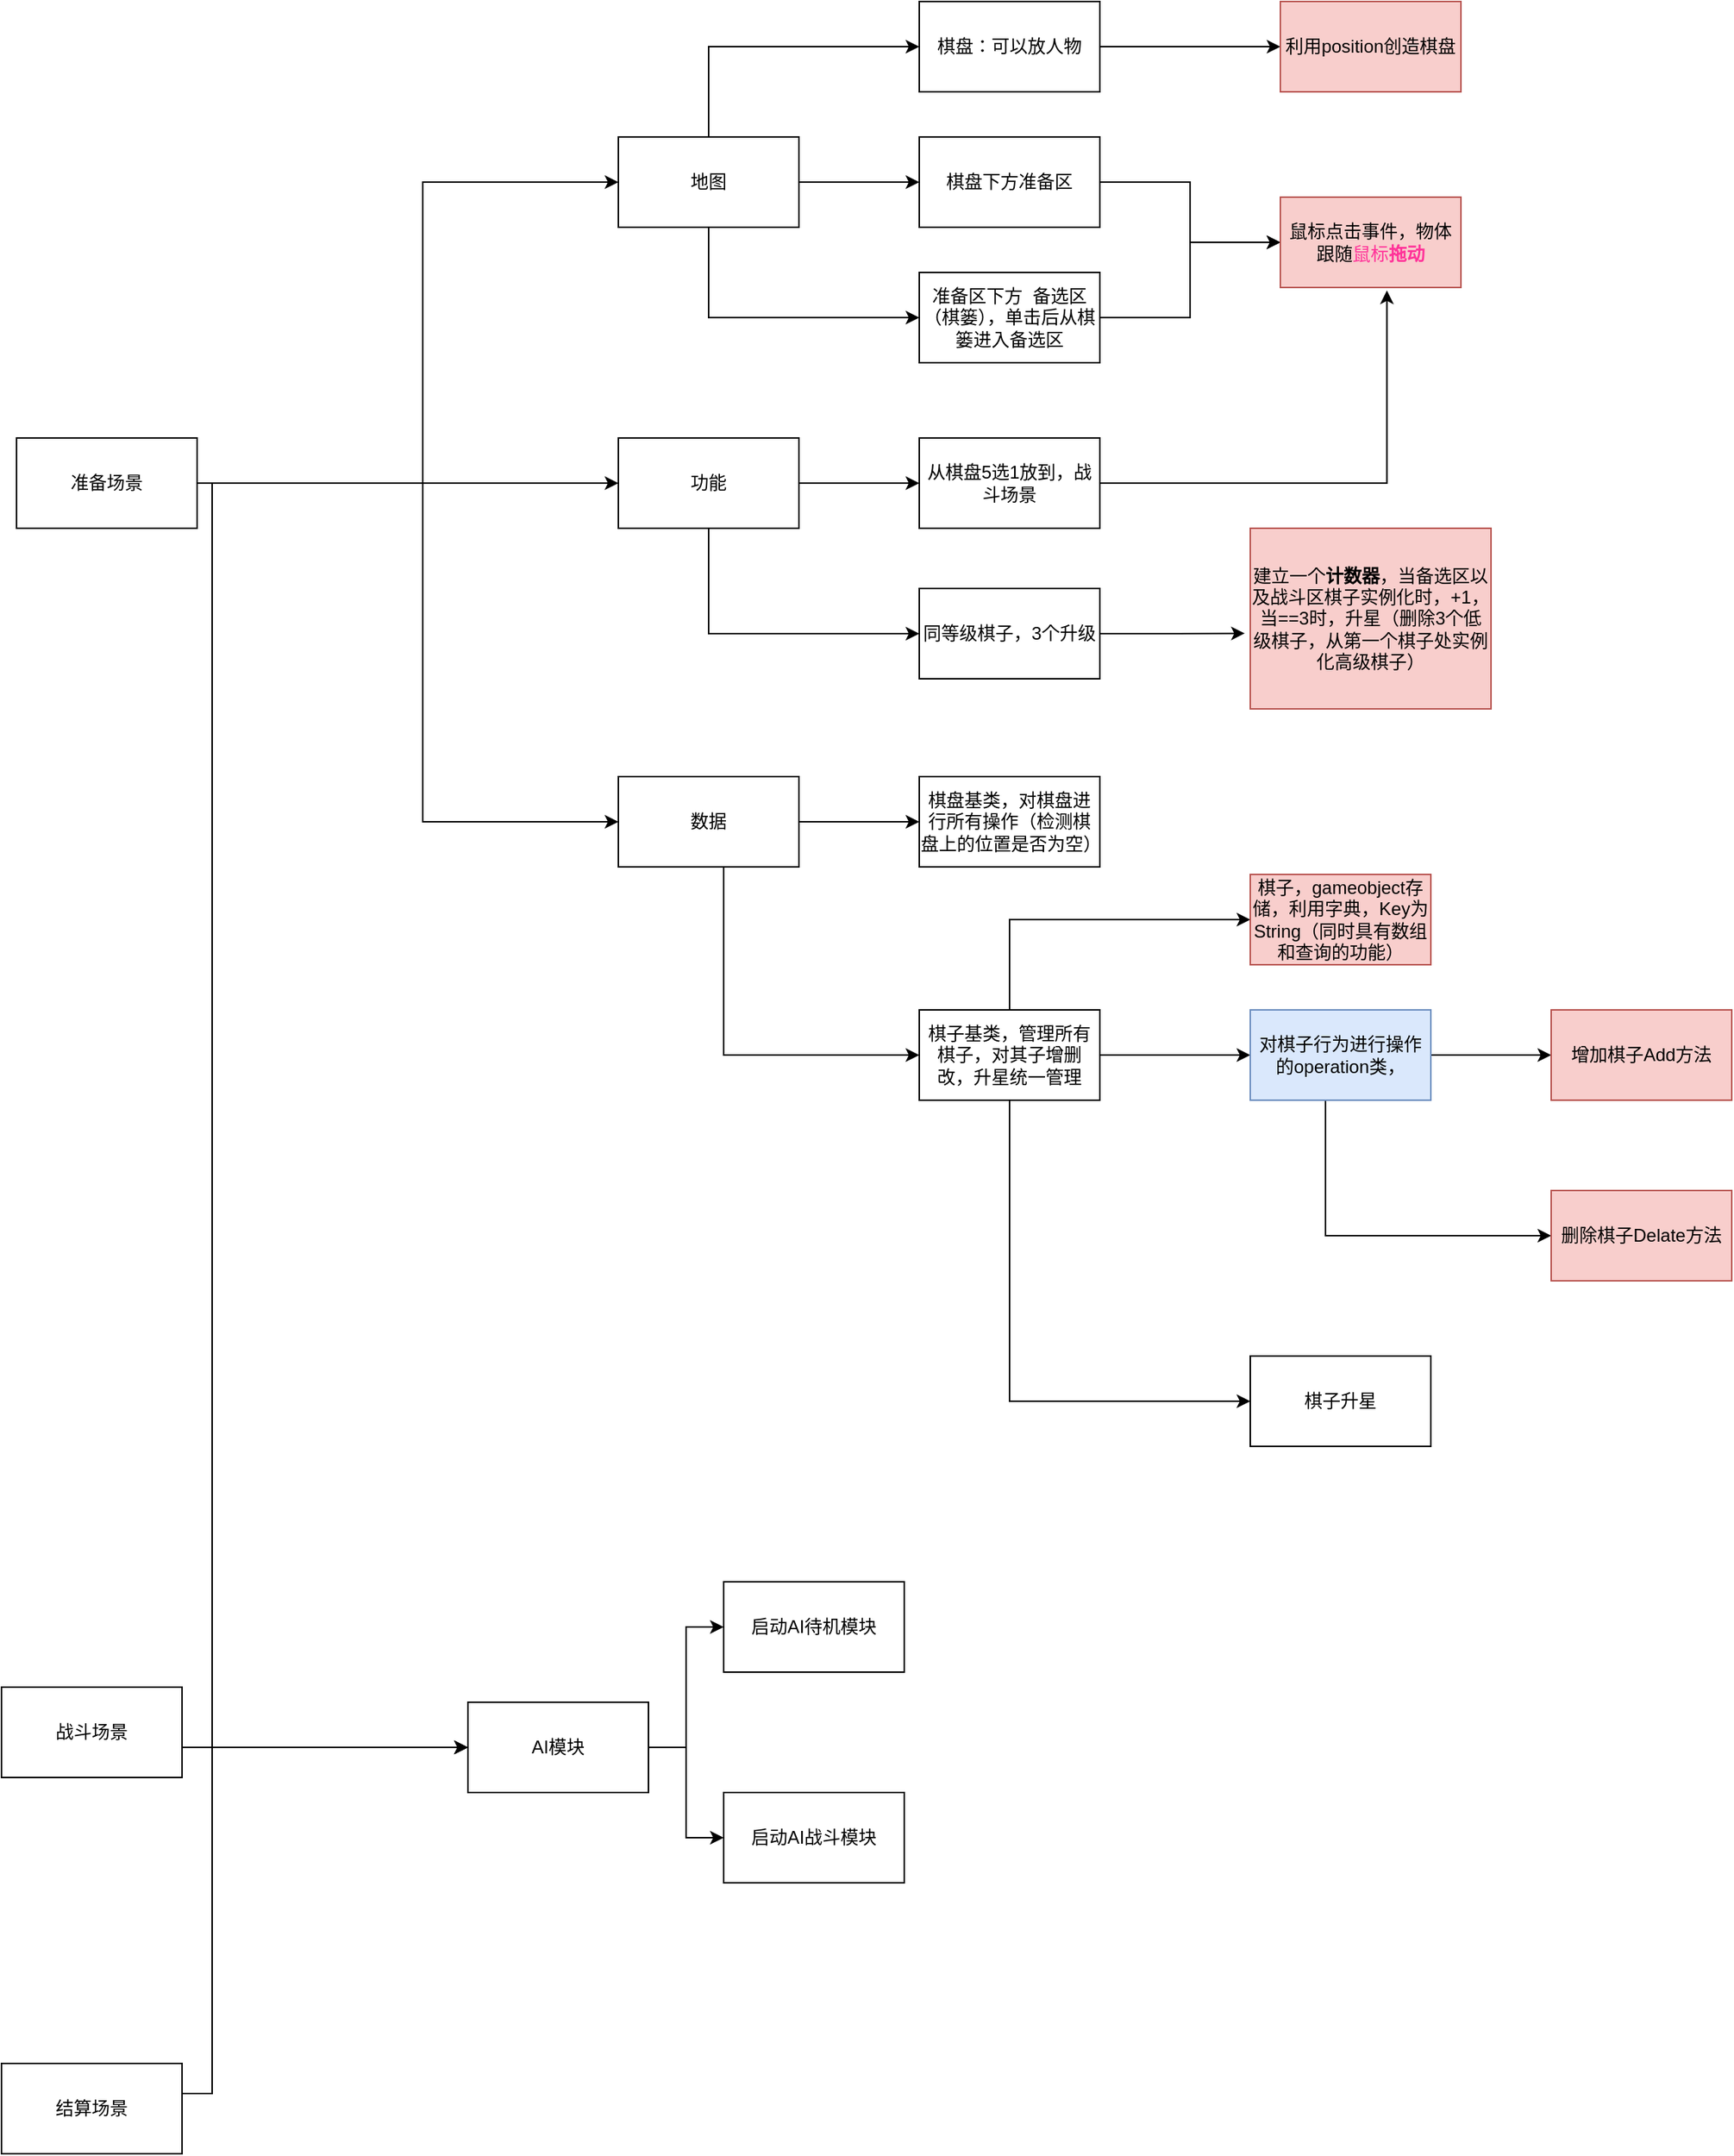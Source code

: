 <mxfile version="12.9.11" type="github">
  <diagram id="PfnLZ4Yy9IKL7zOPjLlb" name="第 1 页">
    <mxGraphModel dx="1031" dy="644" grid="1" gridSize="10" guides="1" tooltips="1" connect="1" arrows="1" fold="1" page="1" pageScale="1" pageWidth="827" pageHeight="1169" math="0" shadow="0">
      <root>
        <mxCell id="0" />
        <mxCell id="1" parent="0" />
        <mxCell id="1bm16h6rQD7hzpxAUaoz-2" style="edgeStyle=orthogonalEdgeStyle;rounded=0;orthogonalLoop=1;jettySize=auto;html=1;entryX=0;entryY=0.5;entryDx=0;entryDy=0;" parent="1" source="1bm16h6rQD7hzpxAUaoz-5" target="1bm16h6rQD7hzpxAUaoz-34" edge="1">
          <mxGeometry relative="1" as="geometry">
            <Array as="points">
              <mxPoint x="440" y="330" />
              <mxPoint x="440" y="130" />
            </Array>
          </mxGeometry>
        </mxCell>
        <mxCell id="1bm16h6rQD7hzpxAUaoz-3" style="edgeStyle=orthogonalEdgeStyle;rounded=0;orthogonalLoop=1;jettySize=auto;html=1;entryX=0;entryY=0.5;entryDx=0;entryDy=0;" parent="1" source="1bm16h6rQD7hzpxAUaoz-5" target="1bm16h6rQD7hzpxAUaoz-18" edge="1">
          <mxGeometry relative="1" as="geometry">
            <Array as="points">
              <mxPoint x="440" y="330" />
              <mxPoint x="440" y="555" />
            </Array>
          </mxGeometry>
        </mxCell>
        <mxCell id="1bm16h6rQD7hzpxAUaoz-4" style="edgeStyle=orthogonalEdgeStyle;rounded=0;orthogonalLoop=1;jettySize=auto;html=1;entryX=0;entryY=0.5;entryDx=0;entryDy=0;" parent="1" source="1bm16h6rQD7hzpxAUaoz-5" target="1bm16h6rQD7hzpxAUaoz-10" edge="1">
          <mxGeometry relative="1" as="geometry">
            <Array as="points">
              <mxPoint x="380" y="330" />
              <mxPoint x="380" y="330" />
            </Array>
          </mxGeometry>
        </mxCell>
        <mxCell id="S57TjvRWnyw7B0JyHSiT-5" value="" style="edgeStyle=orthogonalEdgeStyle;rounded=0;orthogonalLoop=1;jettySize=auto;html=1;entryX=0;entryY=0.5;entryDx=0;entryDy=0;" edge="1" parent="1" source="1bm16h6rQD7hzpxAUaoz-5" target="S57TjvRWnyw7B0JyHSiT-6">
          <mxGeometry relative="1" as="geometry">
            <Array as="points">
              <mxPoint x="300" y="330" />
              <mxPoint x="300" y="1170" />
            </Array>
          </mxGeometry>
        </mxCell>
        <mxCell id="1bm16h6rQD7hzpxAUaoz-5" value="准备场景" style="rounded=0;whiteSpace=wrap;html=1;" parent="1" vertex="1">
          <mxGeometry x="170" y="300" width="120" height="60" as="geometry" />
        </mxCell>
        <mxCell id="S57TjvRWnyw7B0JyHSiT-4" value="启动AI待机模块" style="rounded=0;whiteSpace=wrap;html=1;" vertex="1" parent="1">
          <mxGeometry x="640" y="1060" width="120" height="60" as="geometry" />
        </mxCell>
        <mxCell id="S57TjvRWnyw7B0JyHSiT-2" value="" style="edgeStyle=orthogonalEdgeStyle;rounded=0;orthogonalLoop=1;jettySize=auto;html=1;entryX=0;entryY=0.5;entryDx=0;entryDy=0;" edge="1" parent="1" source="1bm16h6rQD7hzpxAUaoz-6" target="S57TjvRWnyw7B0JyHSiT-6">
          <mxGeometry relative="1" as="geometry">
            <Array as="points">
              <mxPoint x="420" y="1170" />
              <mxPoint x="420" y="1170" />
            </Array>
          </mxGeometry>
        </mxCell>
        <mxCell id="1bm16h6rQD7hzpxAUaoz-6" value="战斗场景" style="rounded=0;whiteSpace=wrap;html=1;" parent="1" vertex="1">
          <mxGeometry x="160" y="1130" width="120" height="60" as="geometry" />
        </mxCell>
        <mxCell id="S57TjvRWnyw7B0JyHSiT-1" value="&lt;font style=&quot;vertical-align: inherit&quot;&gt;&lt;font style=&quot;vertical-align: inherit&quot;&gt;启动AI战斗模块&lt;/font&gt;&lt;/font&gt;" style="rounded=0;whiteSpace=wrap;html=1;" vertex="1" parent="1">
          <mxGeometry x="640" y="1200" width="120" height="60" as="geometry" />
        </mxCell>
        <mxCell id="S57TjvRWnyw7B0JyHSiT-17" style="edgeStyle=orthogonalEdgeStyle;rounded=0;orthogonalLoop=1;jettySize=auto;html=1;entryX=0;entryY=0.5;entryDx=0;entryDy=0;" edge="1" parent="1" source="1bm16h6rQD7hzpxAUaoz-7" target="S57TjvRWnyw7B0JyHSiT-6">
          <mxGeometry relative="1" as="geometry">
            <Array as="points">
              <mxPoint x="300" y="1400" />
              <mxPoint x="300" y="1170" />
            </Array>
          </mxGeometry>
        </mxCell>
        <mxCell id="1bm16h6rQD7hzpxAUaoz-7" value="结算场景" style="rounded=0;whiteSpace=wrap;html=1;" parent="1" vertex="1">
          <mxGeometry x="160" y="1380" width="120" height="60" as="geometry" />
        </mxCell>
        <mxCell id="1bm16h6rQD7hzpxAUaoz-8" value="" style="edgeStyle=orthogonalEdgeStyle;rounded=0;orthogonalLoop=1;jettySize=auto;html=1;" parent="1" source="1bm16h6rQD7hzpxAUaoz-10" target="1bm16h6rQD7hzpxAUaoz-15" edge="1">
          <mxGeometry relative="1" as="geometry" />
        </mxCell>
        <mxCell id="1bm16h6rQD7hzpxAUaoz-9" value="" style="edgeStyle=orthogonalEdgeStyle;rounded=0;orthogonalLoop=1;jettySize=auto;html=1;" parent="1" source="1bm16h6rQD7hzpxAUaoz-10" target="1bm16h6rQD7hzpxAUaoz-12" edge="1">
          <mxGeometry relative="1" as="geometry">
            <Array as="points">
              <mxPoint x="630" y="430" />
            </Array>
          </mxGeometry>
        </mxCell>
        <mxCell id="1bm16h6rQD7hzpxAUaoz-10" value="功能" style="rounded=0;whiteSpace=wrap;html=1;" parent="1" vertex="1">
          <mxGeometry x="570" y="300" width="120" height="60" as="geometry" />
        </mxCell>
        <mxCell id="1bm16h6rQD7hzpxAUaoz-11" style="edgeStyle=orthogonalEdgeStyle;rounded=0;orthogonalLoop=1;jettySize=auto;html=1;entryX=-0.023;entryY=0.582;entryDx=0;entryDy=0;entryPerimeter=0;" parent="1" source="1bm16h6rQD7hzpxAUaoz-12" target="1bm16h6rQD7hzpxAUaoz-13" edge="1">
          <mxGeometry relative="1" as="geometry" />
        </mxCell>
        <mxCell id="1bm16h6rQD7hzpxAUaoz-12" value="同等级棋子，3个升级" style="rounded=0;whiteSpace=wrap;html=1;" parent="1" vertex="1">
          <mxGeometry x="770" y="400" width="120" height="60" as="geometry" />
        </mxCell>
        <mxCell id="1bm16h6rQD7hzpxAUaoz-13" value="建立一个&lt;b&gt;计数器&lt;/b&gt;，当备选区以及战斗区棋子实例化时，+1，当==3时，升星（删除3个低级棋子，从第一个棋子处实例化高级棋子）" style="rounded=0;whiteSpace=wrap;html=1;fillColor=#f8cecc;strokeColor=#b85450;" parent="1" vertex="1">
          <mxGeometry x="990" y="360" width="160" height="120" as="geometry" />
        </mxCell>
        <mxCell id="1bm16h6rQD7hzpxAUaoz-14" style="edgeStyle=orthogonalEdgeStyle;rounded=0;orthogonalLoop=1;jettySize=auto;html=1;entryX=0.59;entryY=1.033;entryDx=0;entryDy=0;entryPerimeter=0;" parent="1" source="1bm16h6rQD7hzpxAUaoz-15" target="1bm16h6rQD7hzpxAUaoz-39" edge="1">
          <mxGeometry relative="1" as="geometry" />
        </mxCell>
        <mxCell id="1bm16h6rQD7hzpxAUaoz-15" value="从棋盘5选1放到，战斗场景" style="rounded=0;whiteSpace=wrap;html=1;" parent="1" vertex="1">
          <mxGeometry x="770" y="300" width="120" height="60" as="geometry" />
        </mxCell>
        <mxCell id="1bm16h6rQD7hzpxAUaoz-16" value="" style="edgeStyle=orthogonalEdgeStyle;rounded=0;orthogonalLoop=1;jettySize=auto;html=1;" parent="1" source="1bm16h6rQD7hzpxAUaoz-18" target="1bm16h6rQD7hzpxAUaoz-30" edge="1">
          <mxGeometry relative="1" as="geometry" />
        </mxCell>
        <mxCell id="1bm16h6rQD7hzpxAUaoz-17" value="" style="edgeStyle=orthogonalEdgeStyle;rounded=0;orthogonalLoop=1;jettySize=auto;html=1;" parent="1" source="1bm16h6rQD7hzpxAUaoz-18" target="1bm16h6rQD7hzpxAUaoz-22" edge="1">
          <mxGeometry relative="1" as="geometry">
            <Array as="points">
              <mxPoint x="640" y="710" />
            </Array>
          </mxGeometry>
        </mxCell>
        <mxCell id="1bm16h6rQD7hzpxAUaoz-18" value="数据" style="rounded=0;whiteSpace=wrap;html=1;" parent="1" vertex="1">
          <mxGeometry x="570" y="525" width="120" height="60" as="geometry" />
        </mxCell>
        <mxCell id="1bm16h6rQD7hzpxAUaoz-19" value="" style="edgeStyle=orthogonalEdgeStyle;rounded=0;orthogonalLoop=1;jettySize=auto;html=1;" parent="1" source="1bm16h6rQD7hzpxAUaoz-22" target="1bm16h6rQD7hzpxAUaoz-29" edge="1">
          <mxGeometry relative="1" as="geometry">
            <Array as="points">
              <mxPoint x="830" y="620" />
            </Array>
          </mxGeometry>
        </mxCell>
        <mxCell id="1bm16h6rQD7hzpxAUaoz-20" value="" style="edgeStyle=orthogonalEdgeStyle;rounded=0;orthogonalLoop=1;jettySize=auto;html=1;" parent="1" source="1bm16h6rQD7hzpxAUaoz-22" target="1bm16h6rQD7hzpxAUaoz-26" edge="1">
          <mxGeometry relative="1" as="geometry" />
        </mxCell>
        <mxCell id="1bm16h6rQD7hzpxAUaoz-21" value="" style="edgeStyle=orthogonalEdgeStyle;rounded=0;orthogonalLoop=1;jettySize=auto;html=1;" parent="1" source="1bm16h6rQD7hzpxAUaoz-22" target="1bm16h6rQD7hzpxAUaoz-23" edge="1">
          <mxGeometry relative="1" as="geometry">
            <Array as="points">
              <mxPoint x="830" y="940" />
            </Array>
          </mxGeometry>
        </mxCell>
        <mxCell id="1bm16h6rQD7hzpxAUaoz-22" value="棋子基类，管理所有棋子，对其子增删改，升星统一管理" style="rounded=0;whiteSpace=wrap;html=1;" parent="1" vertex="1">
          <mxGeometry x="770" y="680" width="120" height="60" as="geometry" />
        </mxCell>
        <mxCell id="1bm16h6rQD7hzpxAUaoz-23" value="棋子升星" style="rounded=0;whiteSpace=wrap;html=1;" parent="1" vertex="1">
          <mxGeometry x="990" y="910" width="120" height="60" as="geometry" />
        </mxCell>
        <mxCell id="1bm16h6rQD7hzpxAUaoz-24" value="" style="edgeStyle=orthogonalEdgeStyle;rounded=0;orthogonalLoop=1;jettySize=auto;html=1;" parent="1" source="1bm16h6rQD7hzpxAUaoz-26" target="1bm16h6rQD7hzpxAUaoz-28" edge="1">
          <mxGeometry relative="1" as="geometry" />
        </mxCell>
        <mxCell id="1bm16h6rQD7hzpxAUaoz-25" value="" style="edgeStyle=orthogonalEdgeStyle;rounded=0;orthogonalLoop=1;jettySize=auto;html=1;" parent="1" source="1bm16h6rQD7hzpxAUaoz-26" target="1bm16h6rQD7hzpxAUaoz-27" edge="1">
          <mxGeometry relative="1" as="geometry">
            <Array as="points">
              <mxPoint x="1040" y="830" />
            </Array>
          </mxGeometry>
        </mxCell>
        <mxCell id="1bm16h6rQD7hzpxAUaoz-26" value="对棋子行为进行操作的operation类，" style="rounded=0;whiteSpace=wrap;html=1;fillColor=#dae8fc;strokeColor=#6c8ebf;" parent="1" vertex="1">
          <mxGeometry x="990" y="680" width="120" height="60" as="geometry" />
        </mxCell>
        <mxCell id="1bm16h6rQD7hzpxAUaoz-27" value="删除棋子Delate方法" style="rounded=0;whiteSpace=wrap;html=1;fillColor=#f8cecc;strokeColor=#b85450;" parent="1" vertex="1">
          <mxGeometry x="1190" y="800" width="120" height="60" as="geometry" />
        </mxCell>
        <mxCell id="1bm16h6rQD7hzpxAUaoz-28" value="增加棋子Add方法" style="rounded=0;whiteSpace=wrap;html=1;fillColor=#f8cecc;strokeColor=#b85450;" parent="1" vertex="1">
          <mxGeometry x="1190" y="680" width="120" height="60" as="geometry" />
        </mxCell>
        <mxCell id="1bm16h6rQD7hzpxAUaoz-29" value="&lt;font style=&quot;vertical-align: inherit&quot;&gt;&lt;font style=&quot;vertical-align: inherit&quot;&gt;&lt;font style=&quot;vertical-align: inherit&quot;&gt;&lt;font style=&quot;vertical-align: inherit&quot;&gt;棋子，gameobject存储，利用字典，Key为String（同时具有数组和查询的功能）&lt;/font&gt;&lt;/font&gt;&lt;/font&gt;&lt;/font&gt;" style="rounded=0;whiteSpace=wrap;html=1;fillColor=#f8cecc;strokeColor=#b85450;" parent="1" vertex="1">
          <mxGeometry x="990" y="590" width="120" height="60" as="geometry" />
        </mxCell>
        <mxCell id="1bm16h6rQD7hzpxAUaoz-30" value="棋盘基类，对棋盘进行所有操作（检测棋盘上的位置是否为空）" style="rounded=0;whiteSpace=wrap;html=1;" parent="1" vertex="1">
          <mxGeometry x="770" y="525" width="120" height="60" as="geometry" />
        </mxCell>
        <mxCell id="1bm16h6rQD7hzpxAUaoz-31" value="" style="edgeStyle=orthogonalEdgeStyle;rounded=0;orthogonalLoop=1;jettySize=auto;html=1;" parent="1" source="1bm16h6rQD7hzpxAUaoz-34" target="1bm16h6rQD7hzpxAUaoz-41" edge="1">
          <mxGeometry relative="1" as="geometry">
            <Array as="points">
              <mxPoint x="630" y="40" />
            </Array>
          </mxGeometry>
        </mxCell>
        <mxCell id="1bm16h6rQD7hzpxAUaoz-32" value="" style="edgeStyle=orthogonalEdgeStyle;rounded=0;orthogonalLoop=1;jettySize=auto;html=1;" parent="1" source="1bm16h6rQD7hzpxAUaoz-34" target="1bm16h6rQD7hzpxAUaoz-38" edge="1">
          <mxGeometry relative="1" as="geometry" />
        </mxCell>
        <mxCell id="1bm16h6rQD7hzpxAUaoz-33" value="" style="edgeStyle=orthogonalEdgeStyle;rounded=0;orthogonalLoop=1;jettySize=auto;html=1;" parent="1" source="1bm16h6rQD7hzpxAUaoz-34" target="1bm16h6rQD7hzpxAUaoz-36" edge="1">
          <mxGeometry relative="1" as="geometry">
            <Array as="points">
              <mxPoint x="630" y="220" />
            </Array>
          </mxGeometry>
        </mxCell>
        <mxCell id="1bm16h6rQD7hzpxAUaoz-34" value="地图" style="rounded=0;whiteSpace=wrap;html=1;" parent="1" vertex="1">
          <mxGeometry x="570" y="100" width="120" height="60" as="geometry" />
        </mxCell>
        <mxCell id="1bm16h6rQD7hzpxAUaoz-35" style="edgeStyle=orthogonalEdgeStyle;rounded=0;orthogonalLoop=1;jettySize=auto;html=1;" parent="1" source="1bm16h6rQD7hzpxAUaoz-36" target="1bm16h6rQD7hzpxAUaoz-39" edge="1">
          <mxGeometry relative="1" as="geometry" />
        </mxCell>
        <mxCell id="1bm16h6rQD7hzpxAUaoz-36" value="准备区下方&amp;nbsp; 备选区（棋篓），单击后从棋篓进入备选区" style="rounded=0;whiteSpace=wrap;html=1;" parent="1" vertex="1">
          <mxGeometry x="770" y="190" width="120" height="60" as="geometry" />
        </mxCell>
        <mxCell id="1bm16h6rQD7hzpxAUaoz-37" value="" style="edgeStyle=orthogonalEdgeStyle;rounded=0;orthogonalLoop=1;jettySize=auto;html=1;" parent="1" source="1bm16h6rQD7hzpxAUaoz-38" target="1bm16h6rQD7hzpxAUaoz-39" edge="1">
          <mxGeometry relative="1" as="geometry" />
        </mxCell>
        <mxCell id="1bm16h6rQD7hzpxAUaoz-38" value="棋盘下方准备区" style="rounded=0;whiteSpace=wrap;html=1;" parent="1" vertex="1">
          <mxGeometry x="770" y="100" width="120" height="60" as="geometry" />
        </mxCell>
        <mxCell id="1bm16h6rQD7hzpxAUaoz-39" value="鼠标点击事件，物体跟随&lt;font color=&quot;#ff3399&quot;&gt;鼠标&lt;b&gt;拖动&lt;/b&gt;&lt;/font&gt;" style="rounded=0;whiteSpace=wrap;html=1;fillColor=#f8cecc;strokeColor=#b85450;" parent="1" vertex="1">
          <mxGeometry x="1010" y="140" width="120" height="60" as="geometry" />
        </mxCell>
        <mxCell id="1bm16h6rQD7hzpxAUaoz-40" value="" style="edgeStyle=orthogonalEdgeStyle;rounded=0;orthogonalLoop=1;jettySize=auto;html=1;" parent="1" source="1bm16h6rQD7hzpxAUaoz-41" target="1bm16h6rQD7hzpxAUaoz-42" edge="1">
          <mxGeometry relative="1" as="geometry" />
        </mxCell>
        <mxCell id="1bm16h6rQD7hzpxAUaoz-41" value="棋盘：可以放人物" style="rounded=0;whiteSpace=wrap;html=1;" parent="1" vertex="1">
          <mxGeometry x="770" y="10" width="120" height="60" as="geometry" />
        </mxCell>
        <mxCell id="1bm16h6rQD7hzpxAUaoz-42" value="利用position创造棋盘" style="rounded=0;whiteSpace=wrap;html=1;fillColor=#f8cecc;strokeColor=#b85450;" parent="1" vertex="1">
          <mxGeometry x="1010" y="10" width="120" height="60" as="geometry" />
        </mxCell>
        <mxCell id="S57TjvRWnyw7B0JyHSiT-11" style="edgeStyle=orthogonalEdgeStyle;rounded=0;orthogonalLoop=1;jettySize=auto;html=1;entryX=0;entryY=0.5;entryDx=0;entryDy=0;" edge="1" parent="1" source="S57TjvRWnyw7B0JyHSiT-6" target="S57TjvRWnyw7B0JyHSiT-1">
          <mxGeometry relative="1" as="geometry" />
        </mxCell>
        <mxCell id="S57TjvRWnyw7B0JyHSiT-12" style="edgeStyle=orthogonalEdgeStyle;rounded=0;orthogonalLoop=1;jettySize=auto;html=1;entryX=0;entryY=0.5;entryDx=0;entryDy=0;" edge="1" parent="1" source="S57TjvRWnyw7B0JyHSiT-6" target="S57TjvRWnyw7B0JyHSiT-4">
          <mxGeometry relative="1" as="geometry" />
        </mxCell>
        <mxCell id="S57TjvRWnyw7B0JyHSiT-6" value="AI模块" style="rounded=0;whiteSpace=wrap;html=1;" vertex="1" parent="1">
          <mxGeometry x="470" y="1140" width="120" height="60" as="geometry" />
        </mxCell>
      </root>
    </mxGraphModel>
  </diagram>
</mxfile>
